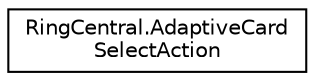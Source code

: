 digraph "Graphical Class Hierarchy"
{
 // LATEX_PDF_SIZE
  edge [fontname="Helvetica",fontsize="10",labelfontname="Helvetica",labelfontsize="10"];
  node [fontname="Helvetica",fontsize="10",shape=record];
  rankdir="LR";
  Node0 [label="RingCentral.AdaptiveCard\lSelectAction",height=0.2,width=0.4,color="black", fillcolor="white", style="filled",URL="$classRingCentral_1_1AdaptiveCardSelectAction.html",tooltip="An action that will be invoked when the card is tapped or selected. Action.ShowCard is not supported"];
}
